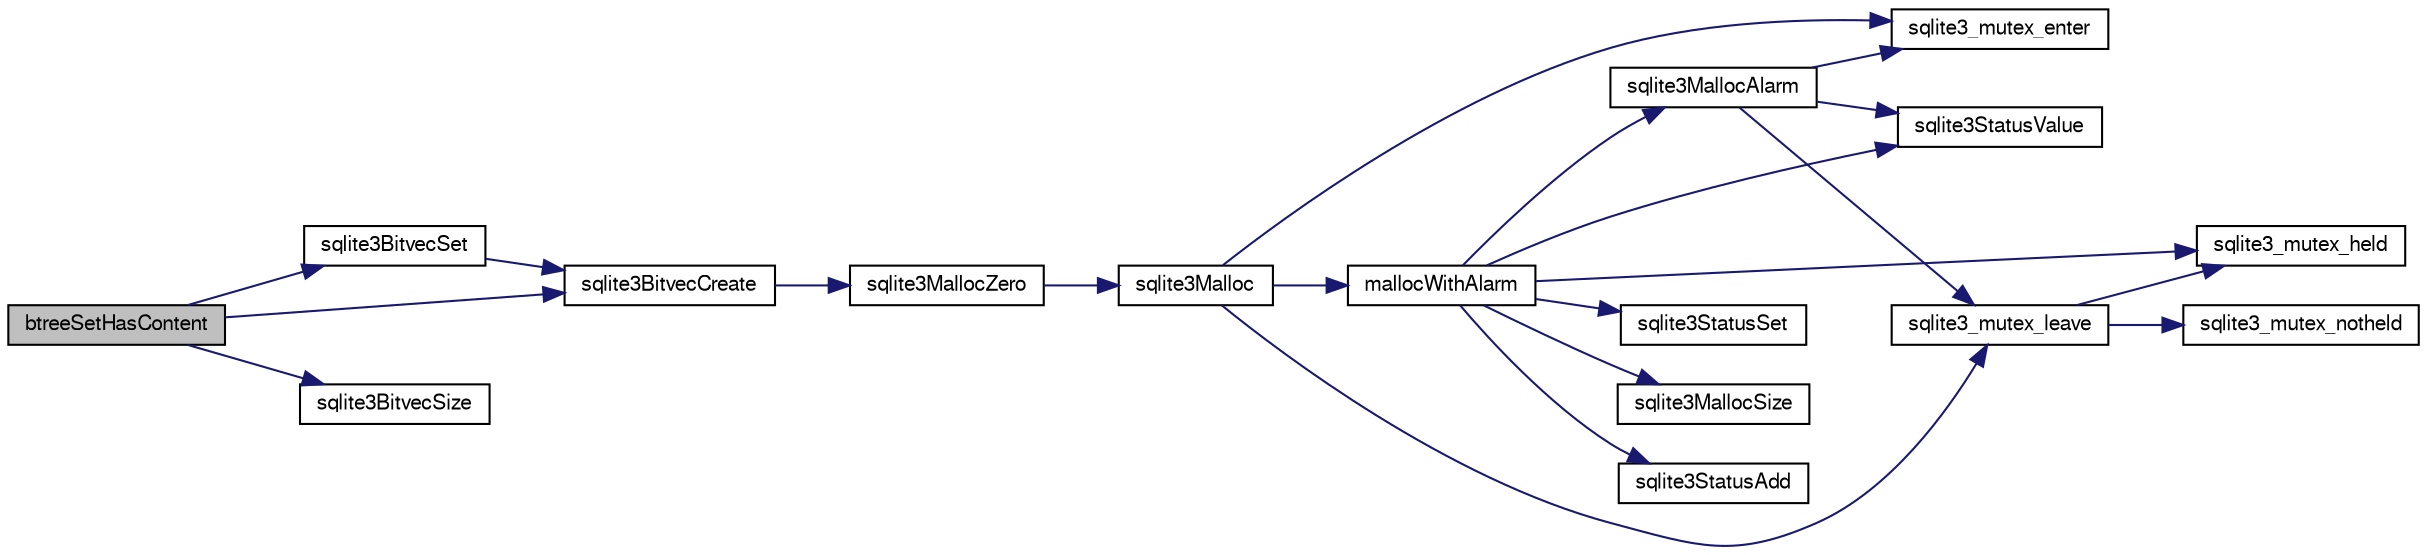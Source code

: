 digraph "btreeSetHasContent"
{
  edge [fontname="FreeSans",fontsize="10",labelfontname="FreeSans",labelfontsize="10"];
  node [fontname="FreeSans",fontsize="10",shape=record];
  rankdir="LR";
  Node33409 [label="btreeSetHasContent",height=0.2,width=0.4,color="black", fillcolor="grey75", style="filled", fontcolor="black"];
  Node33409 -> Node33410 [color="midnightblue",fontsize="10",style="solid",fontname="FreeSans"];
  Node33410 [label="sqlite3BitvecCreate",height=0.2,width=0.4,color="black", fillcolor="white", style="filled",URL="$sqlite3_8c.html#a0a60c2422cf28790767f5bc7598514ee"];
  Node33410 -> Node33411 [color="midnightblue",fontsize="10",style="solid",fontname="FreeSans"];
  Node33411 [label="sqlite3MallocZero",height=0.2,width=0.4,color="black", fillcolor="white", style="filled",URL="$sqlite3_8c.html#ab3e07a30b9b5471f9f5e8f9cb7229934"];
  Node33411 -> Node33412 [color="midnightblue",fontsize="10",style="solid",fontname="FreeSans"];
  Node33412 [label="sqlite3Malloc",height=0.2,width=0.4,color="black", fillcolor="white", style="filled",URL="$sqlite3_8c.html#a361a2eaa846b1885f123abe46f5d8b2b"];
  Node33412 -> Node33413 [color="midnightblue",fontsize="10",style="solid",fontname="FreeSans"];
  Node33413 [label="sqlite3_mutex_enter",height=0.2,width=0.4,color="black", fillcolor="white", style="filled",URL="$sqlite3_8c.html#a1c12cde690bd89f104de5cbad12a6bf5"];
  Node33412 -> Node33414 [color="midnightblue",fontsize="10",style="solid",fontname="FreeSans"];
  Node33414 [label="mallocWithAlarm",height=0.2,width=0.4,color="black", fillcolor="white", style="filled",URL="$sqlite3_8c.html#ab070d5cf8e48ec8a6a43cf025d48598b"];
  Node33414 -> Node33415 [color="midnightblue",fontsize="10",style="solid",fontname="FreeSans"];
  Node33415 [label="sqlite3_mutex_held",height=0.2,width=0.4,color="black", fillcolor="white", style="filled",URL="$sqlite3_8c.html#acf77da68932b6bc163c5e68547ecc3e7"];
  Node33414 -> Node33416 [color="midnightblue",fontsize="10",style="solid",fontname="FreeSans"];
  Node33416 [label="sqlite3StatusSet",height=0.2,width=0.4,color="black", fillcolor="white", style="filled",URL="$sqlite3_8c.html#afec7586c01fcb5ea17dc9d7725a589d9"];
  Node33414 -> Node33417 [color="midnightblue",fontsize="10",style="solid",fontname="FreeSans"];
  Node33417 [label="sqlite3StatusValue",height=0.2,width=0.4,color="black", fillcolor="white", style="filled",URL="$sqlite3_8c.html#a30b8ac296c6e200c1fa57708d52c6ef6"];
  Node33414 -> Node33418 [color="midnightblue",fontsize="10",style="solid",fontname="FreeSans"];
  Node33418 [label="sqlite3MallocAlarm",height=0.2,width=0.4,color="black", fillcolor="white", style="filled",URL="$sqlite3_8c.html#ada66988e8471d1198f3219c062377508"];
  Node33418 -> Node33417 [color="midnightblue",fontsize="10",style="solid",fontname="FreeSans"];
  Node33418 -> Node33419 [color="midnightblue",fontsize="10",style="solid",fontname="FreeSans"];
  Node33419 [label="sqlite3_mutex_leave",height=0.2,width=0.4,color="black", fillcolor="white", style="filled",URL="$sqlite3_8c.html#a5838d235601dbd3c1fa993555c6bcc93"];
  Node33419 -> Node33415 [color="midnightblue",fontsize="10",style="solid",fontname="FreeSans"];
  Node33419 -> Node33420 [color="midnightblue",fontsize="10",style="solid",fontname="FreeSans"];
  Node33420 [label="sqlite3_mutex_notheld",height=0.2,width=0.4,color="black", fillcolor="white", style="filled",URL="$sqlite3_8c.html#a83967c837c1c000d3b5adcfaa688f5dc"];
  Node33418 -> Node33413 [color="midnightblue",fontsize="10",style="solid",fontname="FreeSans"];
  Node33414 -> Node33421 [color="midnightblue",fontsize="10",style="solid",fontname="FreeSans"];
  Node33421 [label="sqlite3MallocSize",height=0.2,width=0.4,color="black", fillcolor="white", style="filled",URL="$sqlite3_8c.html#acf5d2a5f35270bafb050bd2def576955"];
  Node33414 -> Node33422 [color="midnightblue",fontsize="10",style="solid",fontname="FreeSans"];
  Node33422 [label="sqlite3StatusAdd",height=0.2,width=0.4,color="black", fillcolor="white", style="filled",URL="$sqlite3_8c.html#afa029f93586aeab4cc85360905dae9cd"];
  Node33412 -> Node33419 [color="midnightblue",fontsize="10",style="solid",fontname="FreeSans"];
  Node33409 -> Node33423 [color="midnightblue",fontsize="10",style="solid",fontname="FreeSans"];
  Node33423 [label="sqlite3BitvecSize",height=0.2,width=0.4,color="black", fillcolor="white", style="filled",URL="$sqlite3_8c.html#a7560bae9996565b0d984916bb0a4b448"];
  Node33409 -> Node33424 [color="midnightblue",fontsize="10",style="solid",fontname="FreeSans"];
  Node33424 [label="sqlite3BitvecSet",height=0.2,width=0.4,color="black", fillcolor="white", style="filled",URL="$sqlite3_8c.html#a1f3c6d64d5d889e451d6725b1eb458be"];
  Node33424 -> Node33410 [color="midnightblue",fontsize="10",style="solid",fontname="FreeSans"];
}

